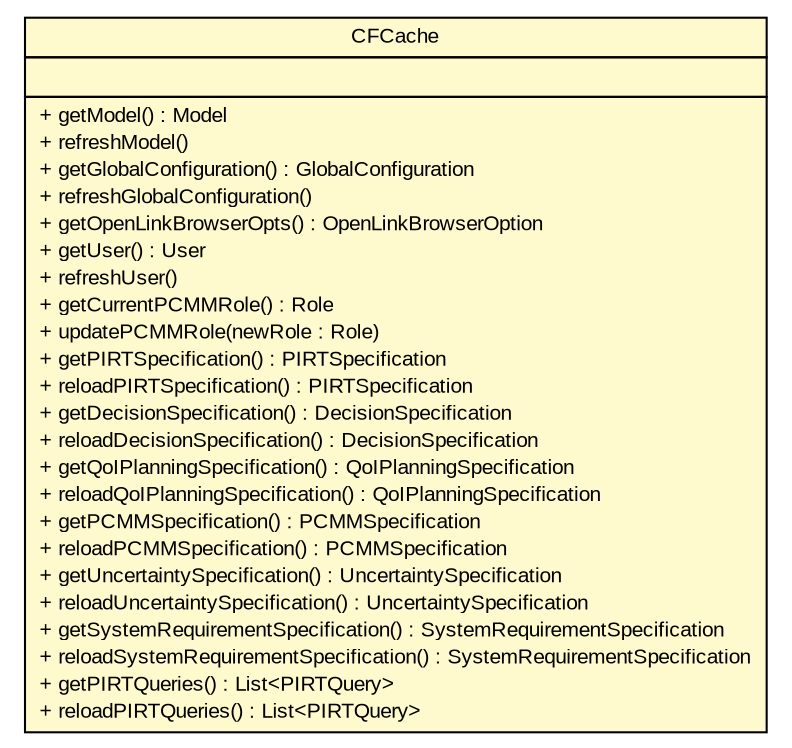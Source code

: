 #!/usr/local/bin/dot
#
# Class diagram 
# Generated by UMLGraph version R5_6-24-gf6e263 (http://www.umlgraph.org/)
#

digraph G {
	edge [fontname="arial",fontsize=10,labelfontname="arial",labelfontsize=10];
	node [fontname="arial",fontsize=10,shape=plaintext];
	nodesep=0.25;
	ranksep=0.5;
	// gov.sandia.cf.launcher.CFCache
	c54128 [label=<<table title="gov.sandia.cf.launcher.CFCache" border="0" cellborder="1" cellspacing="0" cellpadding="2" port="p" bgcolor="lemonChiffon" href="./CFCache.html">
		<tr><td><table border="0" cellspacing="0" cellpadding="1">
<tr><td align="center" balign="center"> CFCache </td></tr>
		</table></td></tr>
		<tr><td><table border="0" cellspacing="0" cellpadding="1">
<tr><td align="left" balign="left">  </td></tr>
		</table></td></tr>
		<tr><td><table border="0" cellspacing="0" cellpadding="1">
<tr><td align="left" balign="left"> + getModel() : Model </td></tr>
<tr><td align="left" balign="left"> + refreshModel() </td></tr>
<tr><td align="left" balign="left"> + getGlobalConfiguration() : GlobalConfiguration </td></tr>
<tr><td align="left" balign="left"> + refreshGlobalConfiguration() </td></tr>
<tr><td align="left" balign="left"> + getOpenLinkBrowserOpts() : OpenLinkBrowserOption </td></tr>
<tr><td align="left" balign="left"> + getUser() : User </td></tr>
<tr><td align="left" balign="left"> + refreshUser() </td></tr>
<tr><td align="left" balign="left"> + getCurrentPCMMRole() : Role </td></tr>
<tr><td align="left" balign="left"> + updatePCMMRole(newRole : Role) </td></tr>
<tr><td align="left" balign="left"> + getPIRTSpecification() : PIRTSpecification </td></tr>
<tr><td align="left" balign="left"> + reloadPIRTSpecification() : PIRTSpecification </td></tr>
<tr><td align="left" balign="left"> + getDecisionSpecification() : DecisionSpecification </td></tr>
<tr><td align="left" balign="left"> + reloadDecisionSpecification() : DecisionSpecification </td></tr>
<tr><td align="left" balign="left"> + getQoIPlanningSpecification() : QoIPlanningSpecification </td></tr>
<tr><td align="left" balign="left"> + reloadQoIPlanningSpecification() : QoIPlanningSpecification </td></tr>
<tr><td align="left" balign="left"> + getPCMMSpecification() : PCMMSpecification </td></tr>
<tr><td align="left" balign="left"> + reloadPCMMSpecification() : PCMMSpecification </td></tr>
<tr><td align="left" balign="left"> + getUncertaintySpecification() : UncertaintySpecification </td></tr>
<tr><td align="left" balign="left"> + reloadUncertaintySpecification() : UncertaintySpecification </td></tr>
<tr><td align="left" balign="left"> + getSystemRequirementSpecification() : SystemRequirementSpecification </td></tr>
<tr><td align="left" balign="left"> + reloadSystemRequirementSpecification() : SystemRequirementSpecification </td></tr>
<tr><td align="left" balign="left"> + getPIRTQueries() : List&lt;PIRTQuery&gt; </td></tr>
<tr><td align="left" balign="left"> + reloadPIRTQueries() : List&lt;PIRTQuery&gt; </td></tr>
		</table></td></tr>
		</table>>, URL="./CFCache.html", fontname="arial", fontcolor="black", fontsize=10.0];
}

